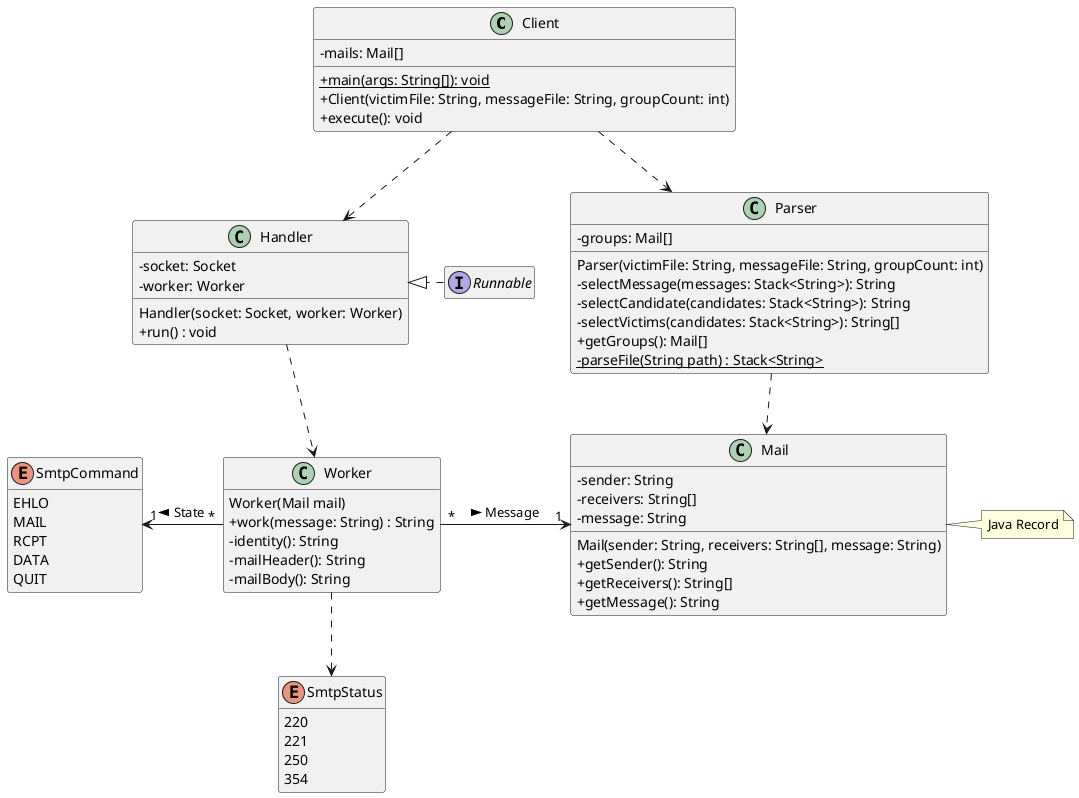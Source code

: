 @startuml
'https://plantuml.com/class-diagram
skinparam classAttributeIconSize 0
skinparam groupInheritance 3
hide empty methods
hide empty members

class Client {
    {static} + main(args: String[]): void
    - mails: Mail[]
    + Client(victimFile: String, messageFile: String, groupCount: int)
    + execute(): void
}

class Handler {
    - socket: Socket
    - worker: Worker
    Handler(socket: Socket, worker: Worker)
    + run() : void
}

class Worker {
    Worker(Mail mail)
    + work(message: String) : String
    - identity(): String
    - mailHeader(): String
    - mailBody(): String
}

enum SmtpCommand {
    EHLO
    MAIL
    RCPT
    DATA
    QUIT
}

enum SmtpStatus {
    220
    221
    250
    354
}

class Parser {
    - groups: Mail[]
    Parser(victimFile: String, messageFile: String, groupCount: int)
    - selectMessage(messages: Stack<String>): String
    - selectCandidate(candidates: Stack<String>): String
    - selectVictims(candidates: Stack<String>): String[]
    + getGroups(): Mail[]
    {static} - parseFile(String path) : Stack<String>
}

class Mail {
    - sender: String
    - receivers: String[]
    - message: String
    Mail(sender: String, receivers: String[], message: String)
    + getSender(): String
    + getReceivers(): String[]
    + getMessage(): String
}

note right of Mail: Java Record


interface Runnable

Client ..> Handler
Client ..> Parser
Handler .down.> Worker
Runnable .right.|> Handler
Parser ..> Mail
Worker "*" -right-> "1" Mail : "Message >"
Worker "*" -left-> "1" SmtpCommand : "State >"
Worker .down.> SmtpStatus
@enduml